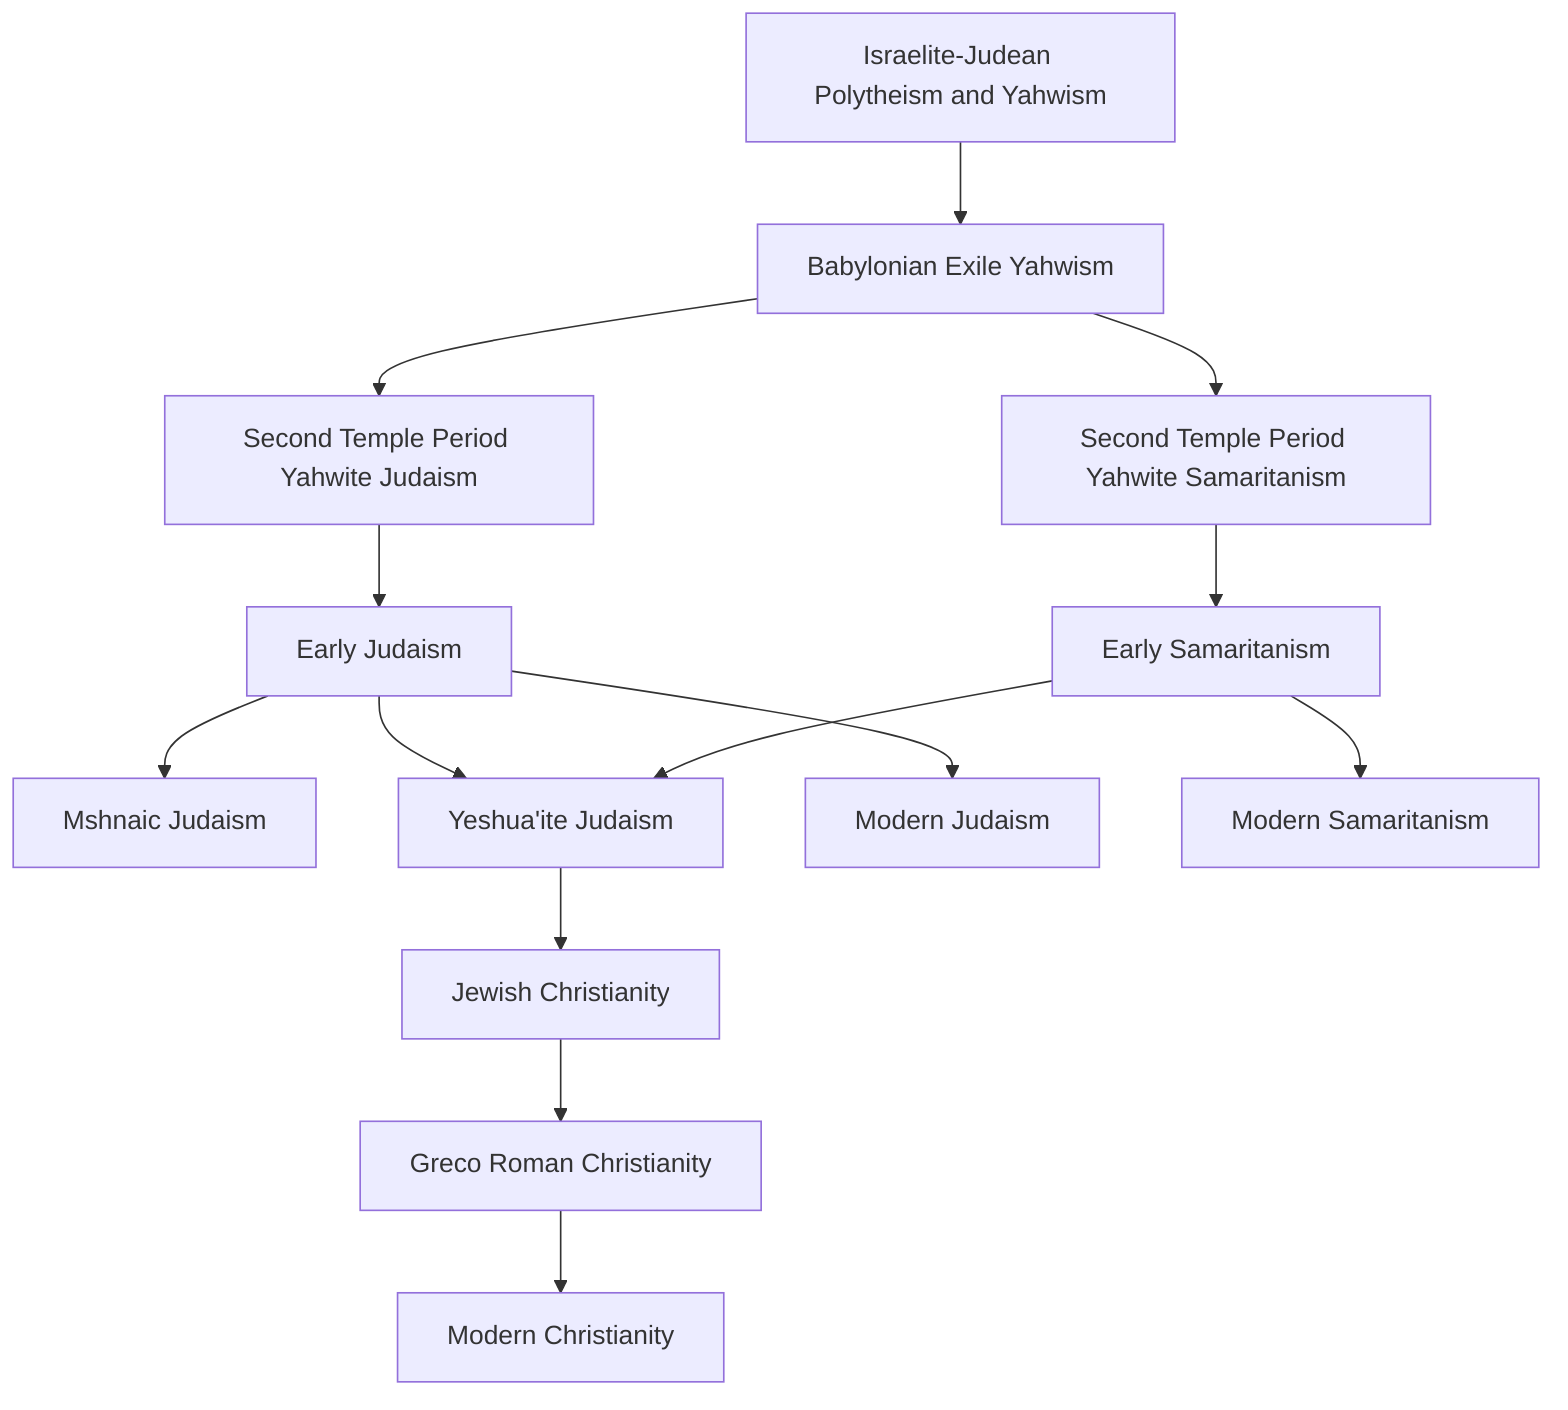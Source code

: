 flowchart TD
    A1[Israelite-Judean Polytheism and Yahwism]
    A1 --> A2[Babylonian Exile Yahwism]
    A2 --> A3[Second Temple Period Yahwite Judaism] 
    A2 --> A4[Second Temple Period Yahwite Samaritanism]

    A3 --> B1[Early Judaism]
    A4 --> B2[Early Samaritanism]

    B1 --> C1[Mshnaic Judaism]
    B1 & B2 --> C2[Yeshua'ite Judaism]

    B1 --> D1[Modern Judaism]
    B2 --> D2[Modern Samaritanism]
    
    C2 --> XX1[Jewish Christianity]
    XX1 --> XX2[Greco Roman Christianity]
    XX2 --> XX3[Modern Christianity]